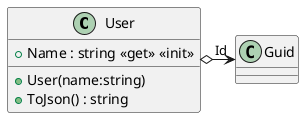 @startuml
class User {
    + Name : string <<get>> <<init>>
    + User(name:string)
    + ToJson() : string
}
User o-> "Id" Guid
@enduml
